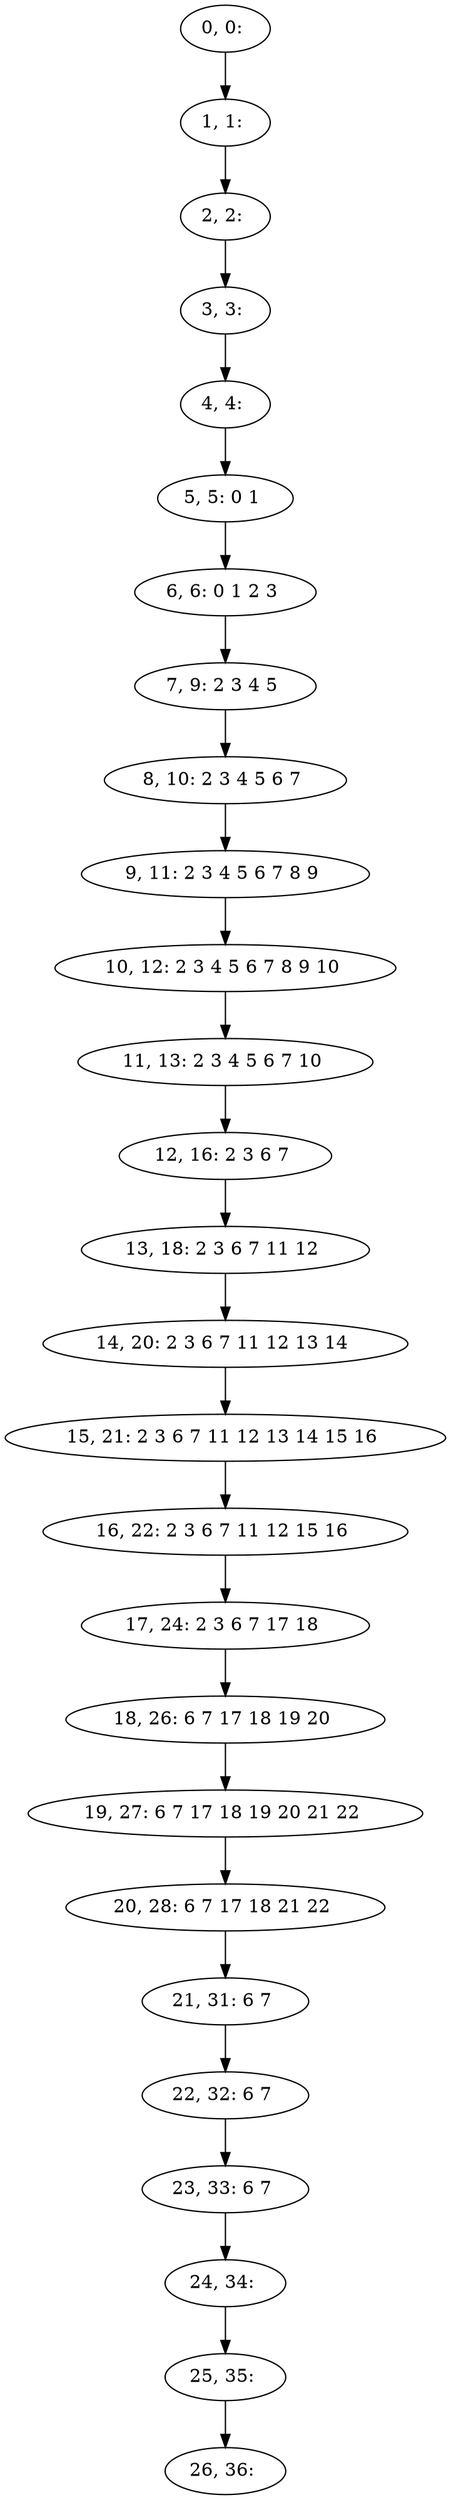 digraph G {
0[label="0, 0: "];
1[label="1, 1: "];
2[label="2, 2: "];
3[label="3, 3: "];
4[label="4, 4: "];
5[label="5, 5: 0 1 "];
6[label="6, 6: 0 1 2 3 "];
7[label="7, 9: 2 3 4 5 "];
8[label="8, 10: 2 3 4 5 6 7 "];
9[label="9, 11: 2 3 4 5 6 7 8 9 "];
10[label="10, 12: 2 3 4 5 6 7 8 9 10 "];
11[label="11, 13: 2 3 4 5 6 7 10 "];
12[label="12, 16: 2 3 6 7 "];
13[label="13, 18: 2 3 6 7 11 12 "];
14[label="14, 20: 2 3 6 7 11 12 13 14 "];
15[label="15, 21: 2 3 6 7 11 12 13 14 15 16 "];
16[label="16, 22: 2 3 6 7 11 12 15 16 "];
17[label="17, 24: 2 3 6 7 17 18 "];
18[label="18, 26: 6 7 17 18 19 20 "];
19[label="19, 27: 6 7 17 18 19 20 21 22 "];
20[label="20, 28: 6 7 17 18 21 22 "];
21[label="21, 31: 6 7 "];
22[label="22, 32: 6 7 "];
23[label="23, 33: 6 7 "];
24[label="24, 34: "];
25[label="25, 35: "];
26[label="26, 36: "];
0->1 ;
1->2 ;
2->3 ;
3->4 ;
4->5 ;
5->6 ;
6->7 ;
7->8 ;
8->9 ;
9->10 ;
10->11 ;
11->12 ;
12->13 ;
13->14 ;
14->15 ;
15->16 ;
16->17 ;
17->18 ;
18->19 ;
19->20 ;
20->21 ;
21->22 ;
22->23 ;
23->24 ;
24->25 ;
25->26 ;
}
